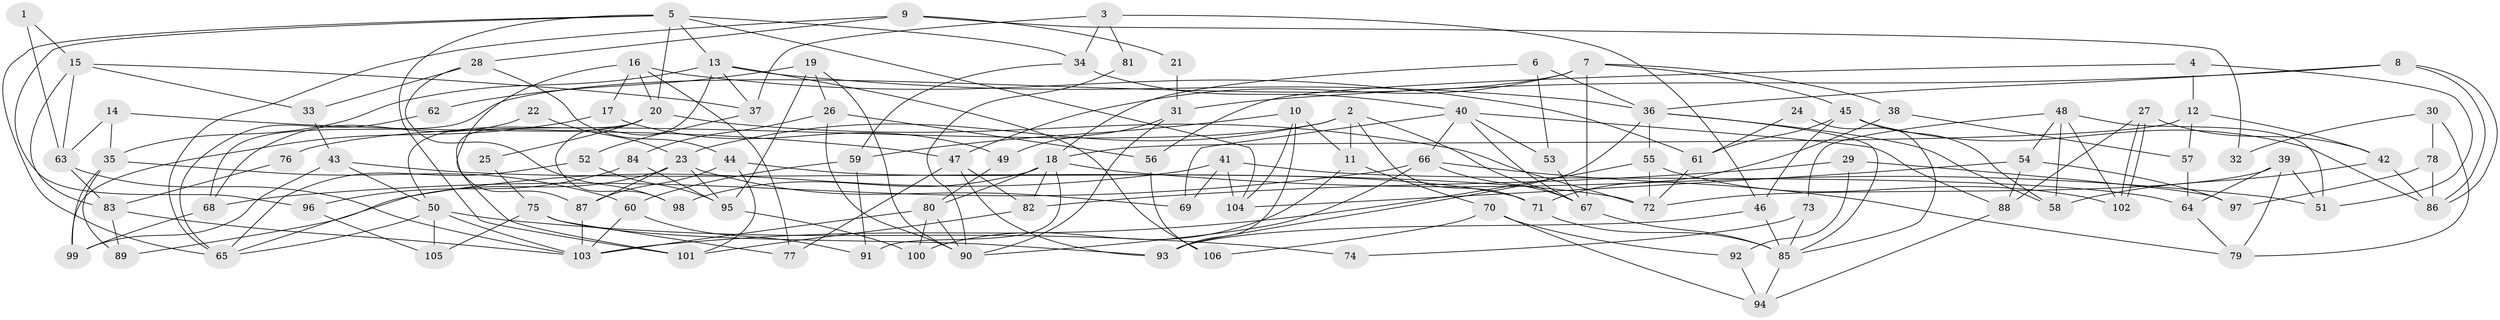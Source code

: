 // Generated by graph-tools (version 1.1) at 2025/50/03/09/25 03:50:04]
// undirected, 106 vertices, 212 edges
graph export_dot {
graph [start="1"]
  node [color=gray90,style=filled];
  1;
  2;
  3;
  4;
  5;
  6;
  7;
  8;
  9;
  10;
  11;
  12;
  13;
  14;
  15;
  16;
  17;
  18;
  19;
  20;
  21;
  22;
  23;
  24;
  25;
  26;
  27;
  28;
  29;
  30;
  31;
  32;
  33;
  34;
  35;
  36;
  37;
  38;
  39;
  40;
  41;
  42;
  43;
  44;
  45;
  46;
  47;
  48;
  49;
  50;
  51;
  52;
  53;
  54;
  55;
  56;
  57;
  58;
  59;
  60;
  61;
  62;
  63;
  64;
  65;
  66;
  67;
  68;
  69;
  70;
  71;
  72;
  73;
  74;
  75;
  76;
  77;
  78;
  79;
  80;
  81;
  82;
  83;
  84;
  85;
  86;
  87;
  88;
  89;
  90;
  91;
  92;
  93;
  94;
  95;
  96;
  97;
  98;
  99;
  100;
  101;
  102;
  103;
  104;
  105;
  106;
  1 -- 63;
  1 -- 15;
  2 -- 23;
  2 -- 67;
  2 -- 11;
  2 -- 71;
  2 -- 76;
  3 -- 37;
  3 -- 34;
  3 -- 46;
  3 -- 81;
  4 -- 51;
  4 -- 56;
  4 -- 12;
  5 -- 13;
  5 -- 65;
  5 -- 20;
  5 -- 34;
  5 -- 96;
  5 -- 101;
  5 -- 104;
  6 -- 18;
  6 -- 36;
  6 -- 53;
  7 -- 47;
  7 -- 45;
  7 -- 38;
  7 -- 67;
  7 -- 68;
  8 -- 36;
  8 -- 86;
  8 -- 86;
  8 -- 31;
  9 -- 28;
  9 -- 65;
  9 -- 21;
  9 -- 32;
  10 -- 93;
  10 -- 59;
  10 -- 11;
  10 -- 104;
  11 -- 70;
  11 -- 100;
  12 -- 57;
  12 -- 18;
  12 -- 42;
  13 -- 35;
  13 -- 36;
  13 -- 37;
  13 -- 98;
  13 -- 106;
  14 -- 47;
  14 -- 35;
  14 -- 63;
  15 -- 33;
  15 -- 63;
  15 -- 37;
  15 -- 83;
  16 -- 20;
  16 -- 87;
  16 -- 17;
  16 -- 61;
  16 -- 77;
  17 -- 49;
  17 -- 99;
  18 -- 51;
  18 -- 80;
  18 -- 82;
  18 -- 91;
  18 -- 98;
  19 -- 26;
  19 -- 90;
  19 -- 62;
  19 -- 95;
  20 -- 72;
  20 -- 25;
  20 -- 50;
  20 -- 101;
  21 -- 31;
  22 -- 23;
  22 -- 68;
  23 -- 95;
  23 -- 65;
  23 -- 69;
  23 -- 87;
  24 -- 61;
  24 -- 85;
  25 -- 75;
  26 -- 84;
  26 -- 90;
  26 -- 56;
  27 -- 88;
  27 -- 102;
  27 -- 102;
  27 -- 42;
  28 -- 44;
  28 -- 98;
  28 -- 33;
  29 -- 92;
  29 -- 82;
  29 -- 97;
  30 -- 78;
  30 -- 79;
  30 -- 32;
  31 -- 90;
  31 -- 49;
  33 -- 43;
  34 -- 40;
  34 -- 59;
  35 -- 89;
  35 -- 60;
  35 -- 99;
  36 -- 55;
  36 -- 85;
  36 -- 58;
  36 -- 93;
  37 -- 52;
  38 -- 71;
  38 -- 57;
  39 -- 79;
  39 -- 72;
  39 -- 51;
  39 -- 64;
  40 -- 53;
  40 -- 66;
  40 -- 67;
  40 -- 69;
  40 -- 88;
  41 -- 104;
  41 -- 69;
  41 -- 64;
  41 -- 89;
  42 -- 58;
  42 -- 86;
  43 -- 50;
  43 -- 99;
  43 -- 72;
  44 -- 101;
  44 -- 71;
  44 -- 87;
  45 -- 86;
  45 -- 58;
  45 -- 46;
  45 -- 61;
  46 -- 85;
  46 -- 93;
  47 -- 93;
  47 -- 82;
  47 -- 77;
  48 -- 102;
  48 -- 58;
  48 -- 51;
  48 -- 54;
  48 -- 73;
  49 -- 80;
  50 -- 103;
  50 -- 65;
  50 -- 74;
  50 -- 105;
  52 -- 95;
  52 -- 65;
  53 -- 67;
  54 -- 104;
  54 -- 88;
  54 -- 97;
  55 -- 72;
  55 -- 103;
  55 -- 102;
  56 -- 106;
  57 -- 64;
  59 -- 91;
  59 -- 60;
  60 -- 103;
  60 -- 91;
  61 -- 72;
  62 -- 65;
  63 -- 83;
  63 -- 103;
  64 -- 79;
  66 -- 67;
  66 -- 68;
  66 -- 79;
  66 -- 90;
  67 -- 85;
  68 -- 99;
  70 -- 94;
  70 -- 92;
  70 -- 106;
  71 -- 85;
  73 -- 85;
  73 -- 74;
  75 -- 77;
  75 -- 93;
  75 -- 105;
  76 -- 83;
  78 -- 97;
  78 -- 86;
  80 -- 103;
  80 -- 90;
  80 -- 100;
  81 -- 90;
  82 -- 101;
  83 -- 103;
  83 -- 89;
  84 -- 95;
  84 -- 96;
  85 -- 94;
  87 -- 103;
  88 -- 94;
  92 -- 94;
  95 -- 100;
  96 -- 105;
}
